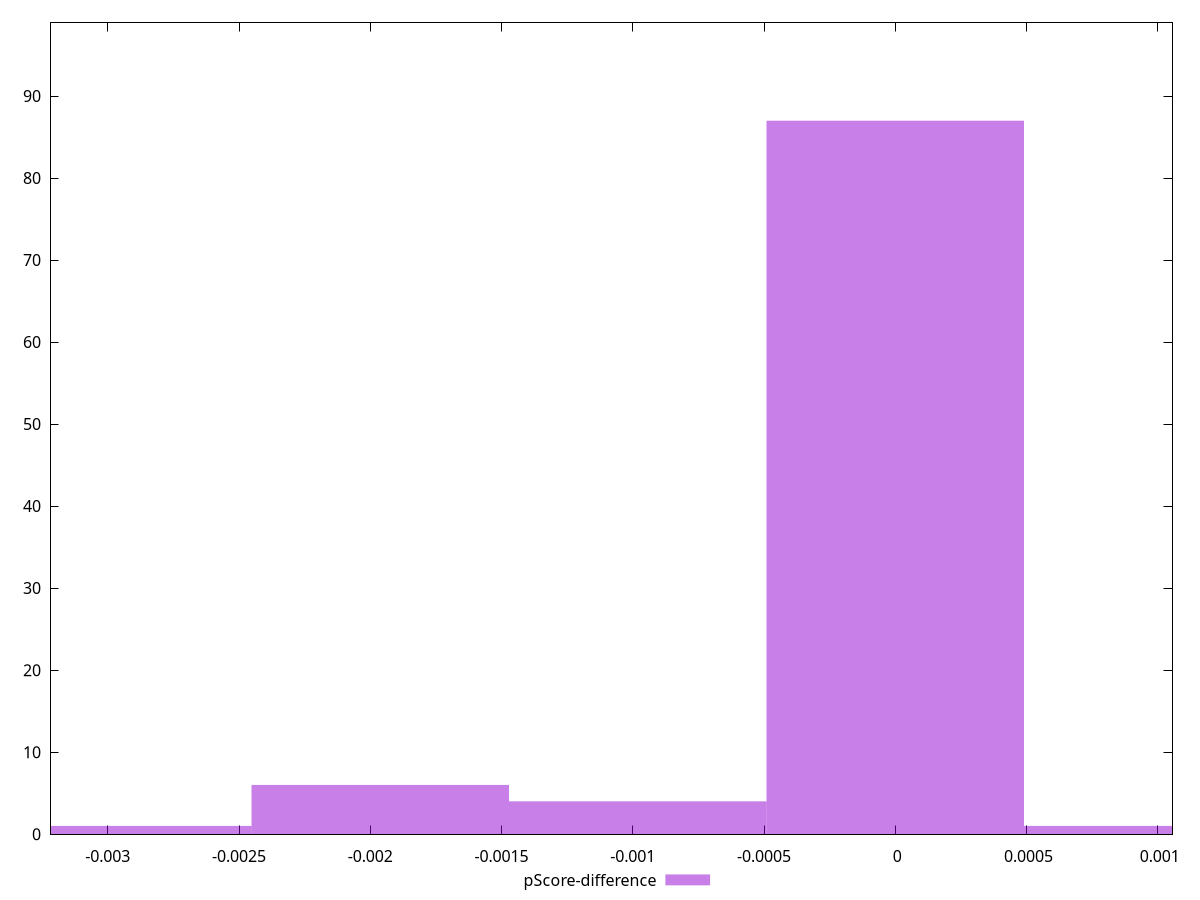 reset

$pScoreDifference <<EOF
-0.0019619298996542186 6
-0.002942894849481328 1
0 87
0.0009809649498271093 1
-0.0009809649498271093 4
EOF

set key outside below
set boxwidth 0.0009809649498271093
set xrange [-0.0032201005968778285:0.0010562237126524598]
set yrange [0:99]
set trange [0:99]
set style fill transparent solid 0.5 noborder
set terminal svg size 640, 490 enhanced background rgb 'white'
set output "report/report_00029_2021-02-24T13-36-40.390Z/bootup-time/samples/card/pScore-difference/histogram.svg"

plot $pScoreDifference title "pScore-difference" with boxes

reset
